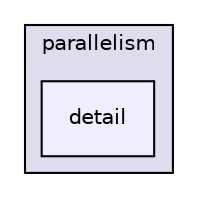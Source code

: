 digraph "include/CL/sycl/parallelism/detail" {
  bgcolor=transparent;
  compound=true
  node [ fontsize="10", fontname="Helvetica"];
  edge [ labelfontsize="10", labelfontname="Helvetica"];
  subgraph clusterdir_a18b4360666c55a0969029118deaa9e8 {
    graph [ bgcolor="#ddddee", pencolor="black", label="parallelism" fontname="Helvetica", fontsize="10", URL="dir_a18b4360666c55a0969029118deaa9e8.html"]
  dir_07eb338067a4d9416e0fbb2fe7e7c75d [shape=box, label="detail", style="filled", fillcolor="#eeeeff", pencolor="black", URL="dir_07eb338067a4d9416e0fbb2fe7e7c75d.html"];
  }
}
